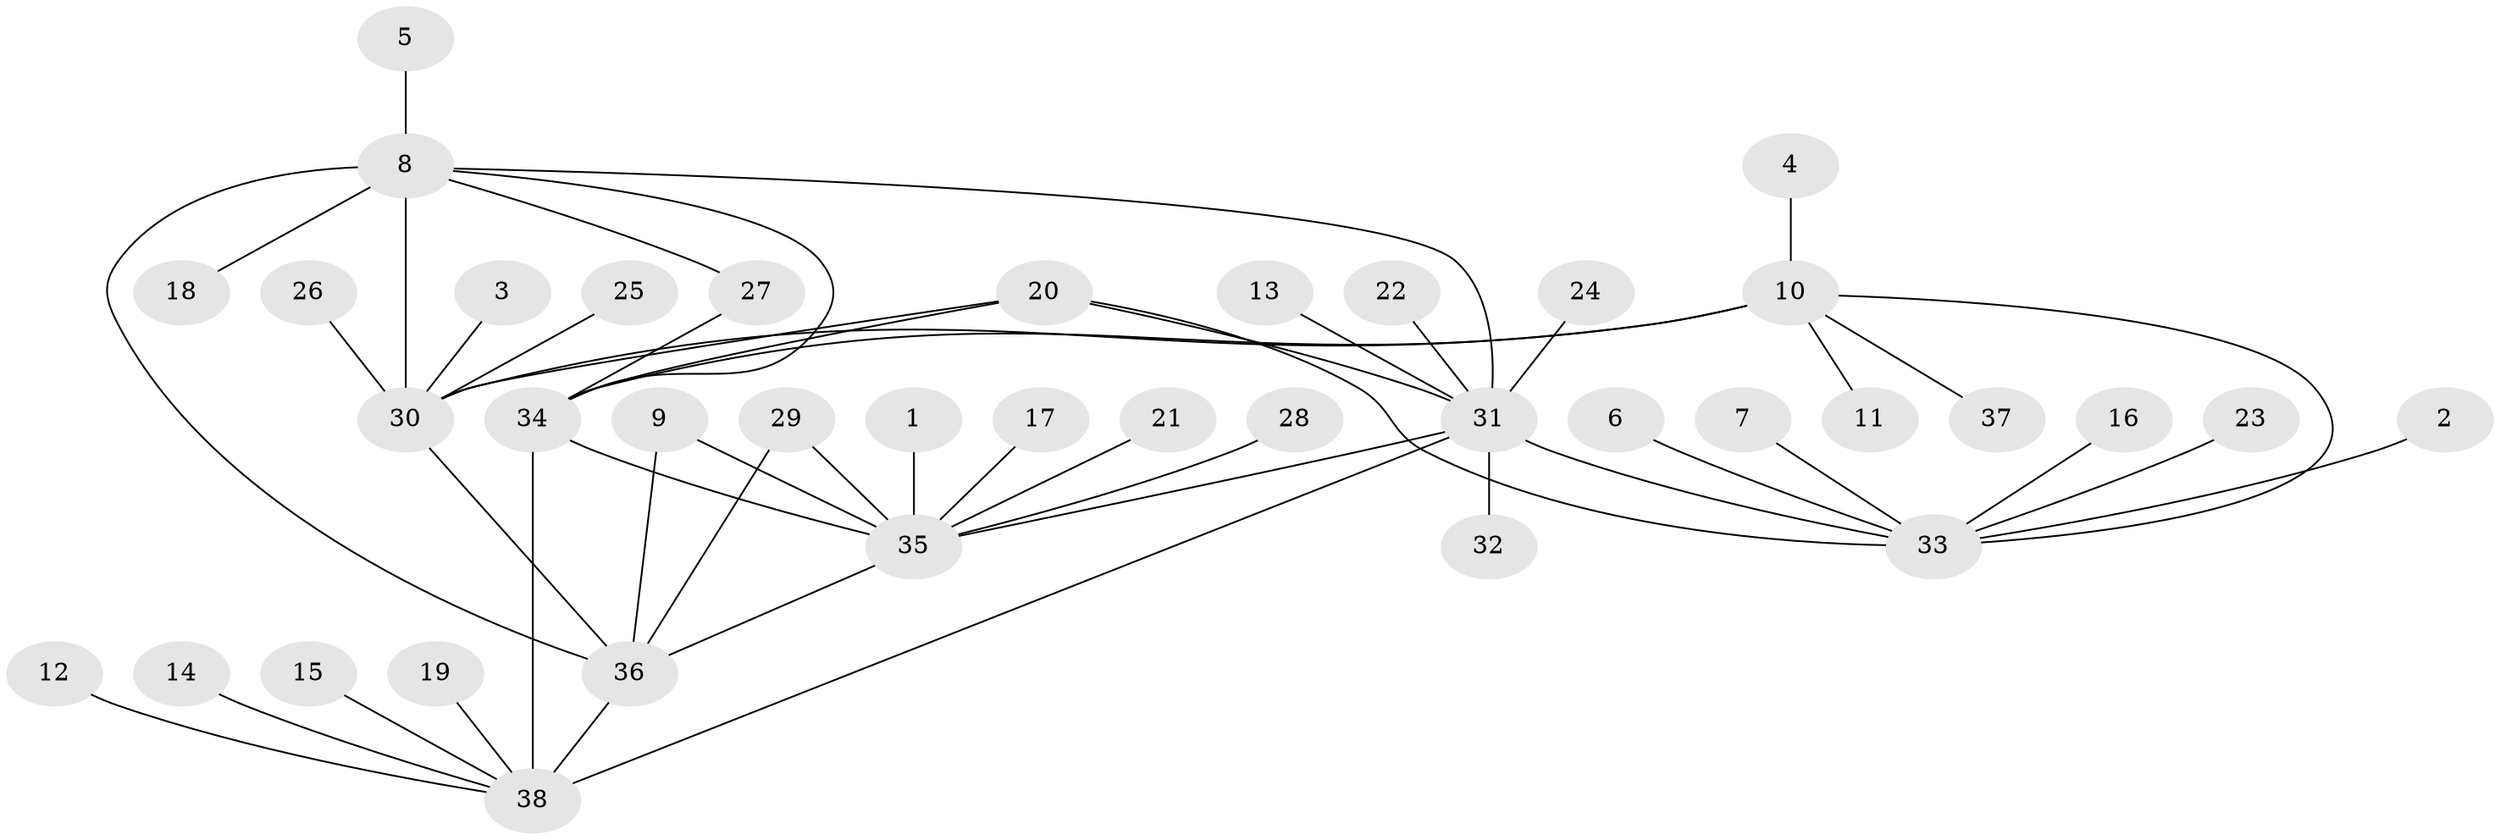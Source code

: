 // original degree distribution, {4: 0.013888888888888888, 9: 0.041666666666666664, 6: 0.041666666666666664, 8: 0.013888888888888888, 2: 0.2222222222222222, 10: 0.013888888888888888, 5: 0.027777777777777776, 11: 0.027777777777777776, 3: 0.041666666666666664, 1: 0.5555555555555556}
// Generated by graph-tools (version 1.1) at 2025/50/03/09/25 03:50:34]
// undirected, 38 vertices, 50 edges
graph export_dot {
graph [start="1"]
  node [color=gray90,style=filled];
  1;
  2;
  3;
  4;
  5;
  6;
  7;
  8;
  9;
  10;
  11;
  12;
  13;
  14;
  15;
  16;
  17;
  18;
  19;
  20;
  21;
  22;
  23;
  24;
  25;
  26;
  27;
  28;
  29;
  30;
  31;
  32;
  33;
  34;
  35;
  36;
  37;
  38;
  1 -- 35 [weight=1.0];
  2 -- 33 [weight=1.0];
  3 -- 30 [weight=1.0];
  4 -- 10 [weight=1.0];
  5 -- 8 [weight=1.0];
  6 -- 33 [weight=1.0];
  7 -- 33 [weight=1.0];
  8 -- 18 [weight=1.0];
  8 -- 27 [weight=1.0];
  8 -- 30 [weight=2.0];
  8 -- 31 [weight=1.0];
  8 -- 34 [weight=1.0];
  8 -- 36 [weight=1.0];
  9 -- 35 [weight=1.0];
  9 -- 36 [weight=1.0];
  10 -- 11 [weight=1.0];
  10 -- 30 [weight=1.0];
  10 -- 33 [weight=1.0];
  10 -- 34 [weight=2.0];
  10 -- 37 [weight=1.0];
  12 -- 38 [weight=1.0];
  13 -- 31 [weight=1.0];
  14 -- 38 [weight=1.0];
  15 -- 38 [weight=1.0];
  16 -- 33 [weight=1.0];
  17 -- 35 [weight=1.0];
  19 -- 38 [weight=1.0];
  20 -- 30 [weight=1.0];
  20 -- 31 [weight=1.0];
  20 -- 33 [weight=1.0];
  20 -- 34 [weight=1.0];
  21 -- 35 [weight=1.0];
  22 -- 31 [weight=1.0];
  23 -- 33 [weight=1.0];
  24 -- 31 [weight=1.0];
  25 -- 30 [weight=1.0];
  26 -- 30 [weight=1.0];
  27 -- 34 [weight=1.0];
  28 -- 35 [weight=1.0];
  29 -- 35 [weight=1.0];
  29 -- 36 [weight=1.0];
  30 -- 36 [weight=1.0];
  31 -- 32 [weight=1.0];
  31 -- 33 [weight=1.0];
  31 -- 35 [weight=1.0];
  31 -- 38 [weight=1.0];
  34 -- 35 [weight=1.0];
  34 -- 38 [weight=2.0];
  35 -- 36 [weight=1.0];
  36 -- 38 [weight=3.0];
}
